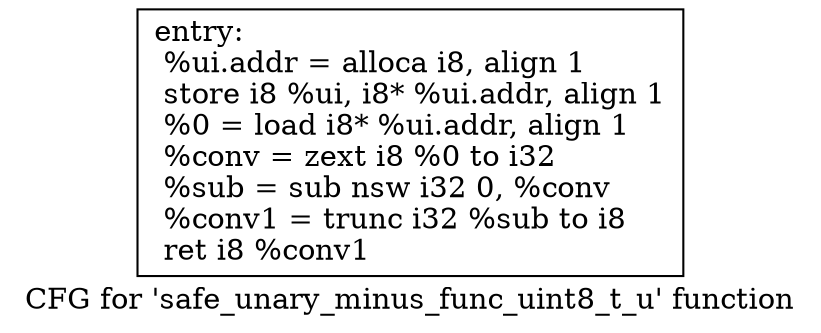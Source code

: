 digraph "CFG for 'safe_unary_minus_func_uint8_t_u' function" {
	label="CFG for 'safe_unary_minus_func_uint8_t_u' function";

	Node0xbba5220 [shape=record,label="{entry:\l  %ui.addr = alloca i8, align 1\l  store i8 %ui, i8* %ui.addr, align 1\l  %0 = load i8* %ui.addr, align 1\l  %conv = zext i8 %0 to i32\l  %sub = sub nsw i32 0, %conv\l  %conv1 = trunc i32 %sub to i8\l  ret i8 %conv1\l}"];
}
